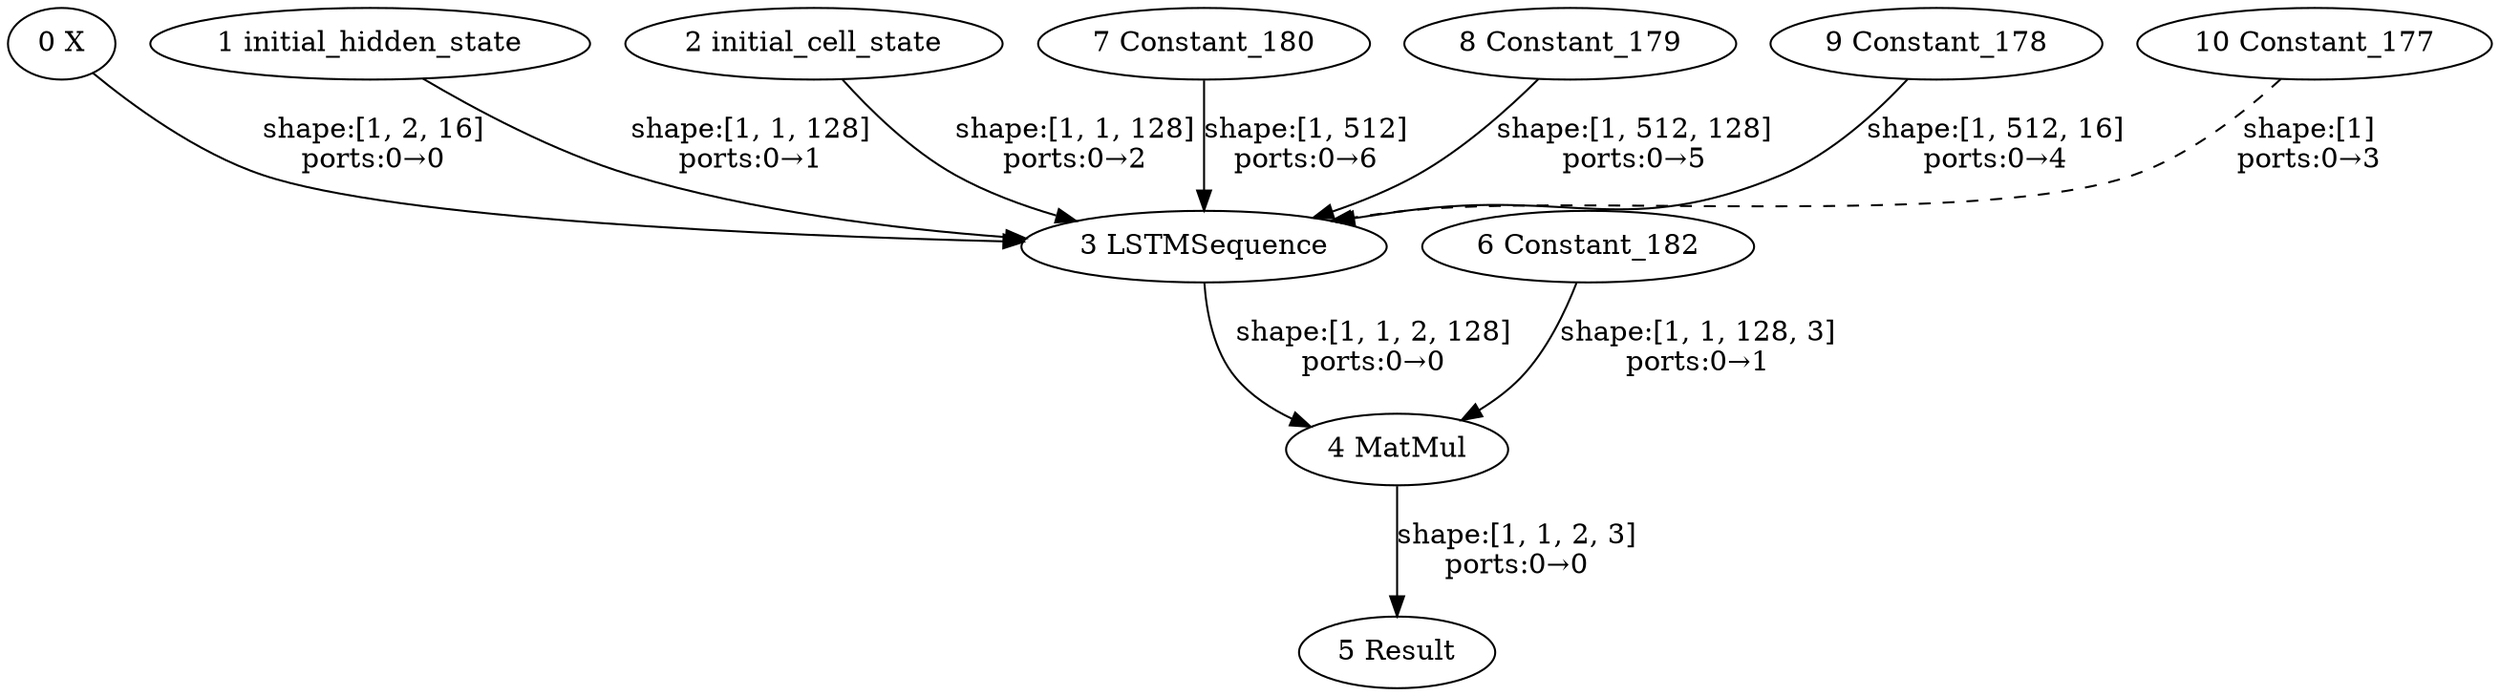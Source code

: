 strict digraph  {
"0 X" [id=0, type=Parameter];
"1 initial_hidden_state" [id=1, type=Parameter];
"2 initial_cell_state" [id=2, type=Parameter];
"3 LSTMSequence" [id=3, type=LSTMSequence];
"4 MatMul" [id=4, type=MatMul];
"5 Result" [id=5, type=Result];
"6 Constant_182" [id=6, type=Constant];
"7 Constant_180" [id=7, type=Constant];
"8 Constant_179" [id=8, type=Constant];
"9 Constant_178" [id=9, type=Constant];
"10 Constant_177" [id=10, type=Constant];
"0 X" -> "3 LSTMSequence"  [label="shape:[1, 2, 16]\nports:0→0", style=solid];
"1 initial_hidden_state" -> "3 LSTMSequence"  [label="shape:[1, 1, 128]\nports:0→1", style=solid];
"2 initial_cell_state" -> "3 LSTMSequence"  [label="shape:[1, 1, 128]\nports:0→2", style=solid];
"3 LSTMSequence" -> "4 MatMul"  [label="shape:[1, 1, 2, 128]\nports:0→0", style=solid];
"4 MatMul" -> "5 Result"  [label="shape:[1, 1, 2, 3]\nports:0→0", style=solid];
"6 Constant_182" -> "4 MatMul"  [label="shape:[1, 1, 128, 3]\nports:0→1", style=solid];
"7 Constant_180" -> "3 LSTMSequence"  [label="shape:[1, 512]\nports:0→6", style=solid];
"8 Constant_179" -> "3 LSTMSequence"  [label="shape:[1, 512, 128]\nports:0→5", style=solid];
"9 Constant_178" -> "3 LSTMSequence"  [label="shape:[1, 512, 16]\nports:0→4", style=solid];
"10 Constant_177" -> "3 LSTMSequence"  [label="shape:[1]\nports:0→3", style=dashed];
}
